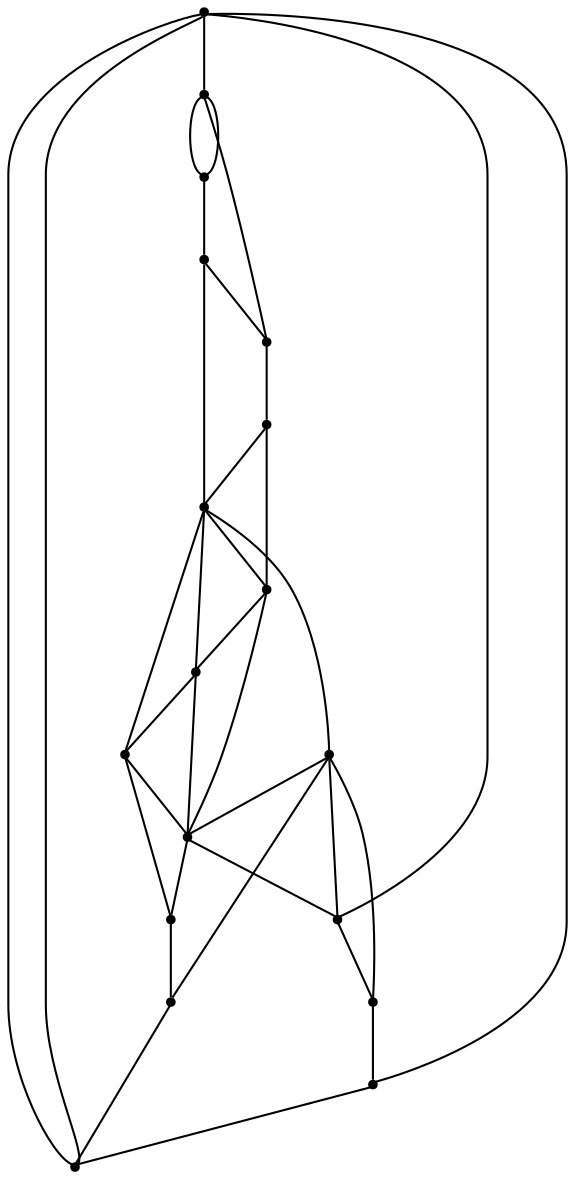 graph {
  node [shape=point,comment="{\"directed\":false,\"doi\":\"10.1007/978-3-540-24595-7_22\",\"figure\":\"2 (2)\"}"]

  v0 [pos="1376.5268849927324,1704.354155505146"]
  v1 [pos="1350.1469703851744,1704.354155505146"]
  v2 [pos="1350.1469703851744,1836.0416694923695"]
  v3 [pos="1323.8295648619185,1704.354155505146"]
  v4 [pos="1297.512191133721,1783.3541516904488"]
  v5 [pos="1271.132308321221,1704.354155505146"]
  v6 [pos="1192.117582667151,1783.3541516904488"]
  v7 [pos="1165.8001771438953,1836.0416694923695"]
  v8 [pos="1192.117582667151,1836.0416694923692"]
  v9 [pos="1113.1028888081396,1836.0416694923692"]
  v10 [pos="1086.7230059956396,1704.3541555051459"]
  v11 [pos="1086.7230059956396,1836.0416694923695"]
  v12 [pos="1060.4055686773254,1836.0416694923692"]
  v13 [pos="1007.7082644440408,1836.0416694923692"]
  v14 [pos="981.3909066133721,1836.0416694923692"]
  v15 [pos="955.0735010901162,1836.0416694923692"]
  v16 [pos="928.6935864825581,1836.0416694923695"]
  v17 [pos="902.313671875,1651.6666694923692"]

  v0 -- v2 [id="-1",pos="1376.5268849927324,1704.354155505146 1376.52265625,1836.0499664589222 1376.52265625,1836.0499664589222 1376.52265625,1836.0499664589222 1350.1469703851744,1836.0416694923695 1350.1469703851744,1836.0416694923695 1350.1469703851744,1836.0416694923695"]
  v0 -- v17 [id="-2",pos="1376.5268849927324,1704.354155505146 1376.52265625,1651.6875549598988 1376.52265625,1651.6875549598988 1376.52265625,1651.6875549598988 902.313671875,1651.6666694923692 902.313671875,1651.6666694923692 902.313671875,1651.6666694923692"]
  v16 -- v15 [id="-3",pos="928.6935864825581,1836.0416694923695 955.0735010901162,1836.0416694923692 955.0735010901162,1836.0416694923692 955.0735010901162,1836.0416694923692"]
  v14 -- v13 [id="-4",pos="981.3909066133721,1836.0416694923692 1007.7082644440408,1836.0416694923692 1007.7082644440408,1836.0416694923692 1007.7082644440408,1836.0416694923692"]
  v13 -- v12 [id="-5",pos="1007.7082644440408,1836.0416694923692 1060.4055686773254,1836.0416694923692 1060.4055686773254,1836.0416694923692 1060.4055686773254,1836.0416694923692"]
  v12 -- v11 [id="-6",pos="1060.4055686773254,1836.0416694923692 1086.7230059956396,1836.0416694923695 1086.7230059956396,1836.0416694923695 1086.7230059956396,1836.0416694923695"]
  v11 -- v9 [id="-7",pos="1086.7230059956396,1836.0416694923695 1113.1028888081396,1836.0416694923692 1113.1028888081396,1836.0416694923692 1113.1028888081396,1836.0416694923692"]
  v9 -- v7 [id="-8",pos="1113.1028888081396,1836.0416694923692 1165.8001771438953,1836.0416694923695 1165.8001771438953,1836.0416694923695 1165.8001771438953,1836.0416694923695"]
  v7 -- v8 [id="-9",pos="1165.8001771438953,1836.0416694923695 1192.117582667151,1836.0416694923692 1192.117582667151,1836.0416694923692 1192.117582667151,1836.0416694923692"]
  v8 -- v2 [id="-10",pos="1192.117582667151,1836.0416694923692 1350.1469703851744,1836.0416694923695 1350.1469703851744,1836.0416694923695 1350.1469703851744,1836.0416694923695"]
  v16 -- v17 [id="-11",pos="928.6935864825581,1836.0416694923695 876.0087936046511,1836.0499664589222 876.0087936046511,1836.0499664589222 876.0087936046511,1836.0499664589222 876.0087936046511,1651.6875549598988 876.0087936046511,1651.6875549598988 876.0087936046511,1651.6875549598988 902.313671875,1651.6666694923692 902.313671875,1651.6666694923692 902.313671875,1651.6666694923692"]
  v1 -- v2 [id="-12",pos="1350.1469703851744,1704.354155505146 1350.1469703851744,1836.0416694923695 1350.1469703851744,1836.0416694923695 1350.1469703851744,1836.0416694923695"]
  v15 -- v14 [id="-13",pos="955.0735010901162,1836.0416694923692 981.3909066133721,1836.0416694923692 981.3909066133721,1836.0416694923692 981.3909066133721,1836.0416694923692"]
  v17 -- v14 [id="-14",pos="902.313671875,1651.6666694923692 981.3909066133721,1836.0416694923692 981.3909066133721,1836.0416694923692 981.3909066133721,1836.0416694923692"]
  v17 -- v16 [id="-15",pos="902.313671875,1651.6666694923692 928.6935864825581,1836.0416694923695 928.6935864825581,1836.0416694923695 928.6935864825581,1836.0416694923695"]
  v5 -- v3 [id="-20",pos="1271.132308321221,1704.354155505146 1323.8295648619185,1704.354155505146 1323.8295648619185,1704.354155505146 1323.8295648619185,1704.354155505146"]
  v1 -- v0 [id="-21",pos="1350.1469703851744,1704.354155505146 1376.5268849927324,1704.354155505146 1376.5268849927324,1704.354155505146 1376.5268849927324,1704.354155505146"]
  v15 -- v10 [id="-23",pos="955.0735010901162,1836.0416694923692 1086.7230059956396,1704.3541555051459 1086.7230059956396,1704.3541555051459 1086.7230059956396,1704.3541555051459"]
  v13 -- v10 [id="-25",pos="1007.7082644440408,1836.0416694923692 1086.7230059956396,1704.3541555051459 1086.7230059956396,1704.3541555051459 1086.7230059956396,1704.3541555051459"]
  v12 -- v6 [id="-26",pos="1060.4055686773254,1836.0416694923692 1192.117582667151,1783.3541516904488 1192.117582667151,1783.3541516904488 1192.117582667151,1783.3541516904488"]
  v11 -- v6 [id="-27",pos="1086.7230059956396,1836.0416694923695 1192.117582667151,1783.3541516904488 1192.117582667151,1783.3541516904488 1192.117582667151,1783.3541516904488"]
  v10 -- v9 [id="-28",pos="1086.7230059956396,1704.3541555051459 1113.1028888081396,1836.0416694923692 1113.1028888081396,1836.0416694923692 1113.1028888081396,1836.0416694923692"]
  v10 -- v12 [id="-29",pos="1086.7230059956396,1704.3541555051459 1060.4055686773254,1836.0416694923692 1060.4055686773254,1836.0416694923692 1060.4055686773254,1836.0416694923692"]
  v10 -- v11 [id="-30",pos="1086.7230059956396,1704.3541555051459 1086.7230059956396,1836.0416694923695 1086.7230059956396,1836.0416694923695 1086.7230059956396,1836.0416694923695"]
  v9 -- v6 [id="-31",pos="1113.1028888081396,1836.0416694923692 1192.117582667151,1783.3541516904488 1192.117582667151,1783.3541516904488 1192.117582667151,1783.3541516904488"]
  v8 -- v5 [id="-33",pos="1192.117582667151,1836.0416694923692 1271.132308321221,1704.354155505146 1271.132308321221,1704.354155505146 1271.132308321221,1704.354155505146"]
  v6 -- v7 [id="-34",pos="1192.117582667151,1783.3541516904488 1165.8001771438953,1836.0416694923695 1165.8001771438953,1836.0416694923695 1165.8001771438953,1836.0416694923695"]
  v5 -- v6 [id="-35",pos="1271.132308321221,1704.354155505146 1192.117582667151,1783.3541516904488 1192.117582667151,1783.3541516904488 1192.117582667151,1783.3541516904488"]
  v5 -- v4 [id="-36",pos="1271.132308321221,1704.354155505146 1297.512191133721,1783.3541516904488 1297.512191133721,1783.3541516904488 1297.512191133721,1783.3541516904488"]
  v4 -- v3 [id="-37",pos="1297.512191133721,1783.3541516904488 1323.8295648619185,1704.354155505146 1323.8295648619185,1704.354155505146 1323.8295648619185,1704.354155505146"]
  v4 -- v0 [id="-38",pos="1297.512191133721,1783.3541516904488 1376.5268849927324,1704.354155505146 1376.5268849927324,1704.354155505146 1376.5268849927324,1704.354155505146"]
  v3 -- v1 [id="-39",pos="1323.8295648619185,1704.354155505146 1350.1469703851744,1704.354155505146 1350.1469703851744,1704.354155505146 1350.1469703851744,1704.354155505146"]
  v2 -- v0 [id="-40",pos="1350.1469703851744,1836.0416694923695 1376.5268849927324,1704.354155505146 1376.5268849927324,1704.354155505146 1376.5268849927324,1704.354155505146"]
  v6 -- v4 [id="-41",pos="1192.117582667151,1783.3541516904488 1297.512191133721,1783.3541516904488 1297.512191133721,1783.3541516904488 1297.512191133721,1783.3541516904488"]
  v10 -- v5 [id="-42",pos="1086.7230059956396,1704.3541555051459 1271.132308321221,1704.354155505146 1271.132308321221,1704.354155505146 1271.132308321221,1704.354155505146"]
}